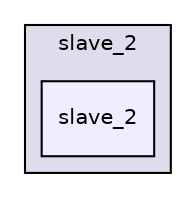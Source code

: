 digraph "/media/nicolas/A600540B0053E13B/Users/nicolas/Documents/Ecole/ISEN/Projet/Coupe de France/Module Cerveau/I2C/Tests/Test06 - envoi de 3 octets/slave_2/slave_2" {
  compound=true
  node [ fontsize="10", fontname="Helvetica"];
  edge [ labelfontsize="10", labelfontname="Helvetica"];
  subgraph clusterdir_6069ce1795ce56d0dd7b70c6bf32e590 {
    graph [ bgcolor="#ddddee", pencolor="black", label="slave_2" fontname="Helvetica", fontsize="10", URL="dir_6069ce1795ce56d0dd7b70c6bf32e590.html"]
  dir_76c2333669d68eb02a79025446debc94 [shape=box, label="slave_2", style="filled", fillcolor="#eeeeff", pencolor="black", URL="dir_76c2333669d68eb02a79025446debc94.html"];
  }
}
